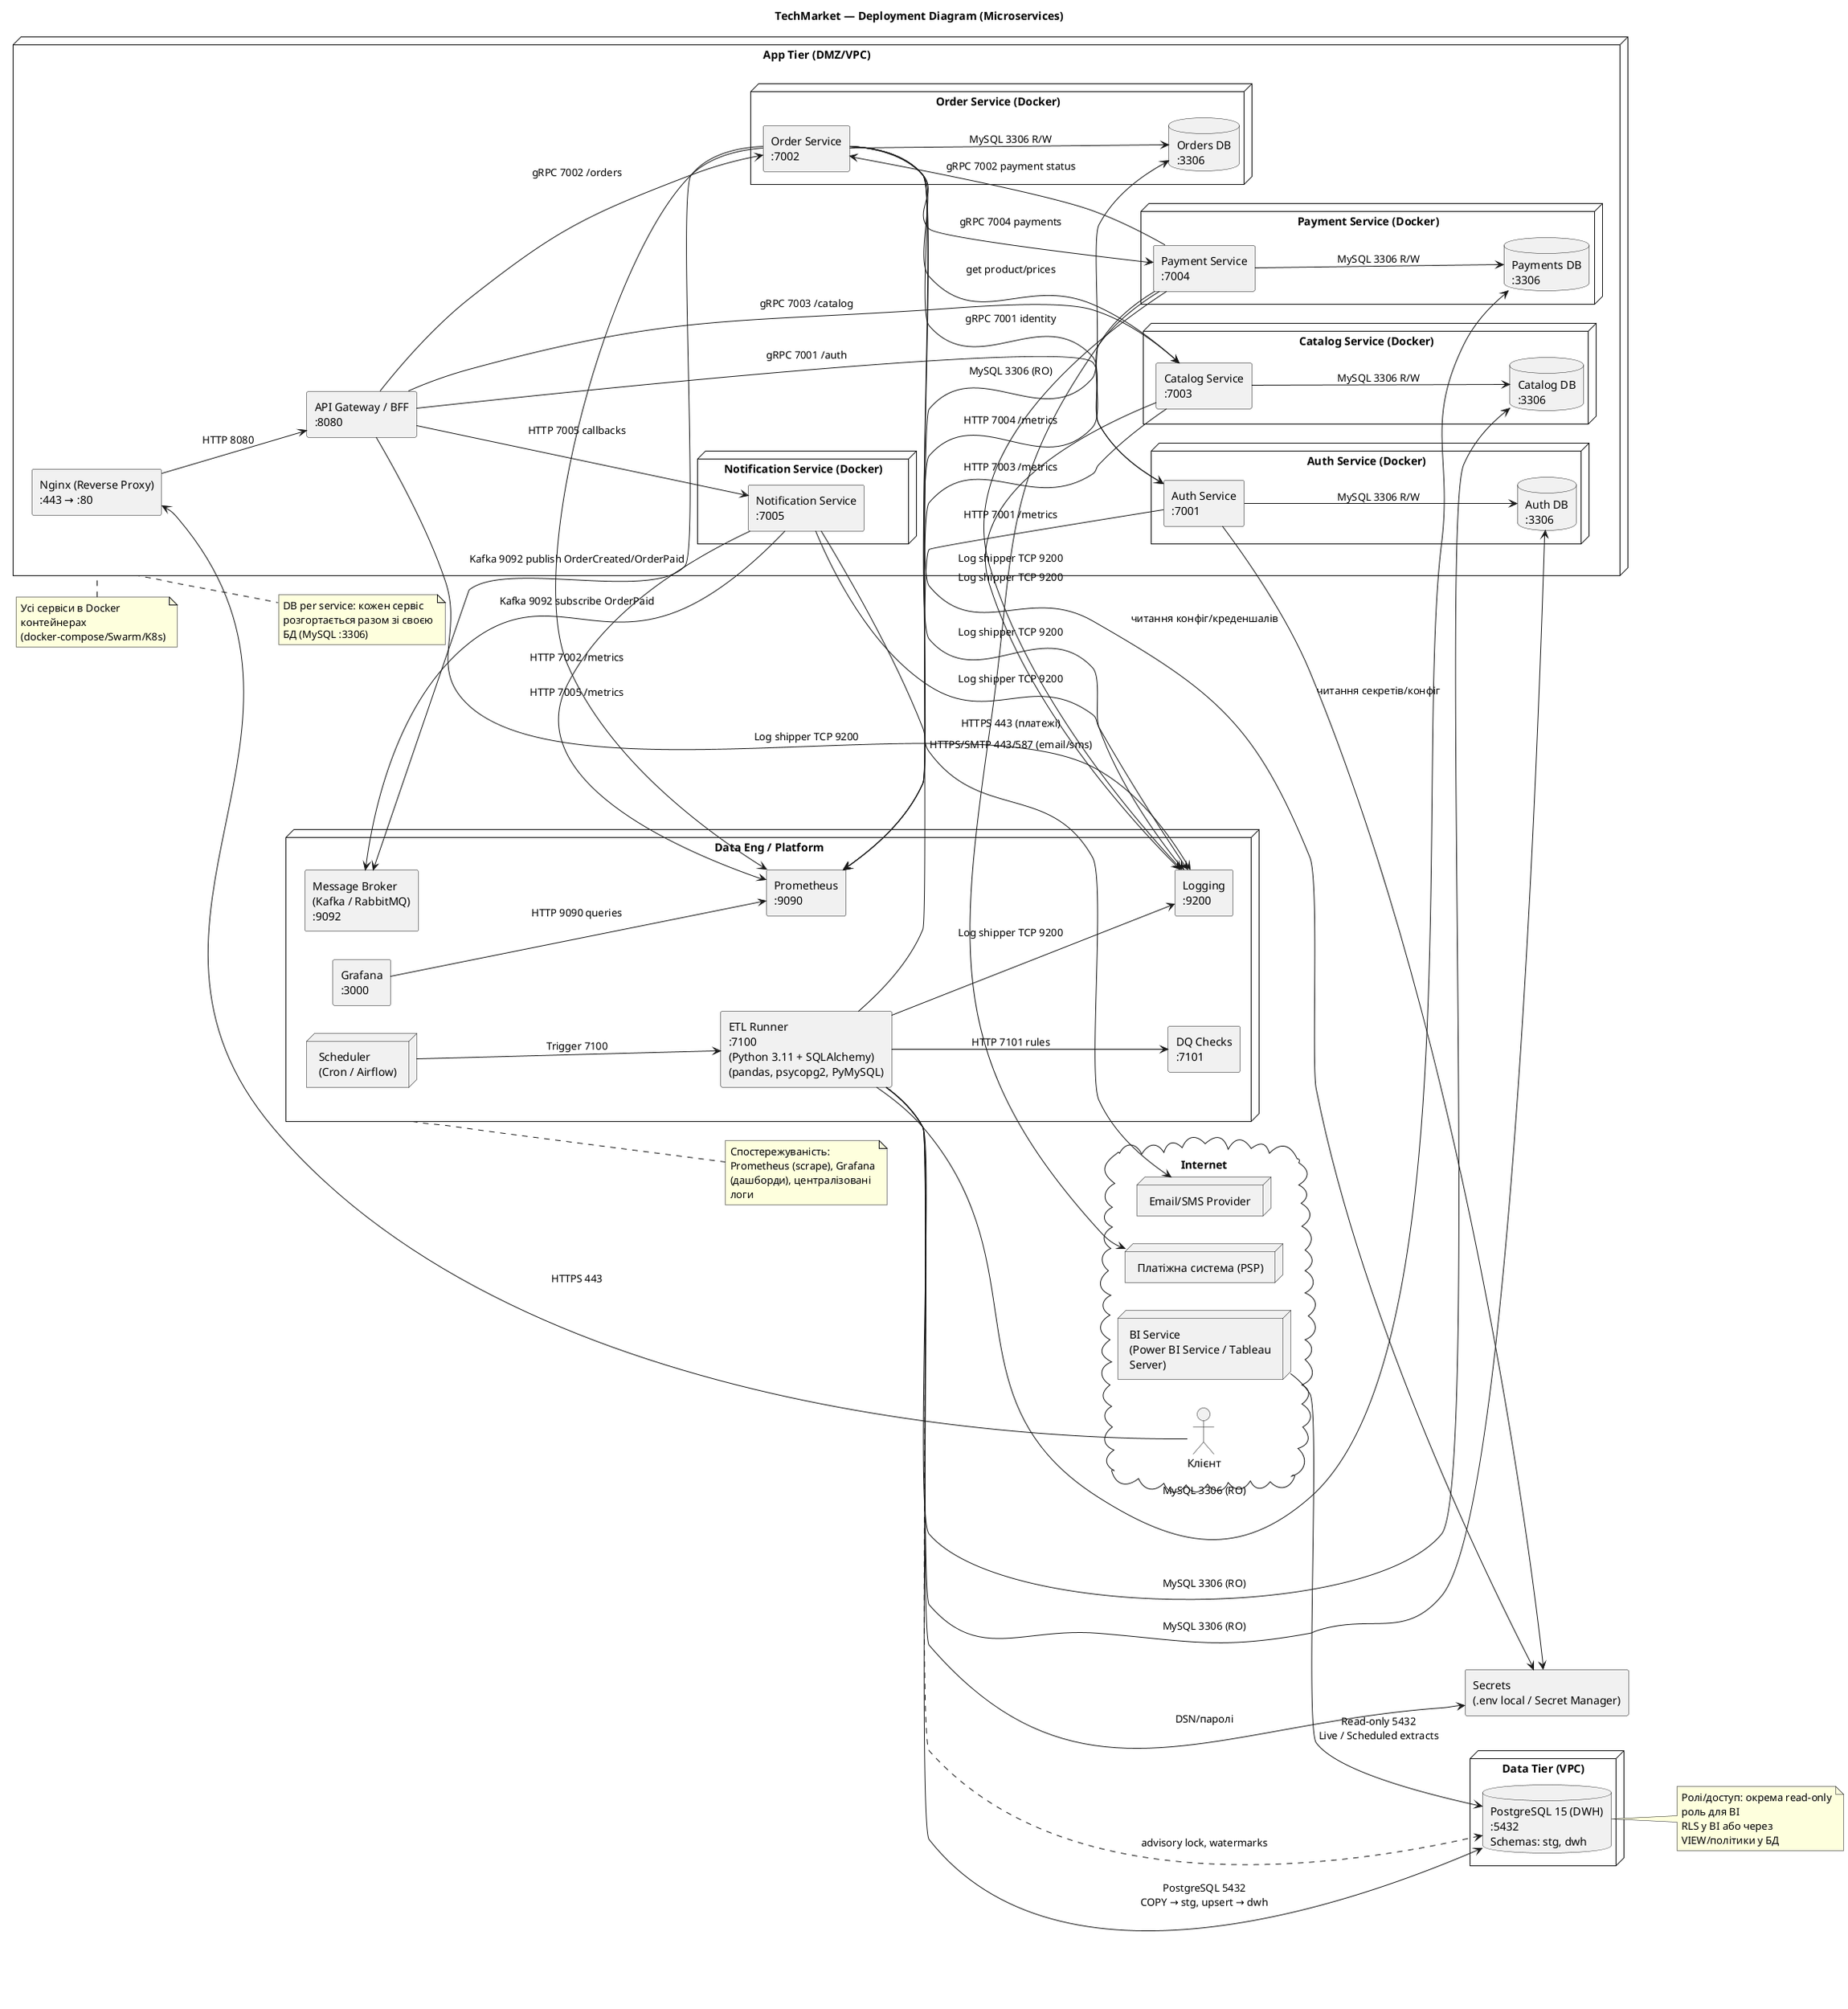 @startuml TechMarket_Deployment
title TechMarket — Deployment Diagram (Microservices)
skinparam componentStyle rectangle
skinparam wrapWidth 200
left to right direction

cloud "Internet" as INTERNET {
  actor "Клієнт" as USER
  node "Платіжна система (PSP)" as PSP
  node "Email/SMS Provider" as NOTIFIER
  node "BI Service\n(Power BI Service / Tableau Server)" as BI_SERVICE
}

node "App Tier (DMZ/VPC)" as APP {
  component "Nginx (Reverse Proxy)\n:443 → :80" as NGINX
  component "API Gateway / BFF\n:8080" as GATEWAY

  node "Auth Service (Docker)" as AUTH_NODE {
    component "Auth Service\n:7001" as AUTH_SVC
    database "Auth DB\n:3306" as DB_AUTH
    AUTH_SVC --> DB_AUTH : MySQL 3306 R/W
  }

  node "Order Service (Docker)" as ORDER_NODE {
    component "Order Service\n:7002" as ORDER_SVC
    database "Orders DB\n:3306" as DB_ORDERS
    ORDER_SVC --> DB_ORDERS : MySQL 3306 R/W
  }

  node "Catalog Service (Docker)" as CATALOG_NODE {
    component "Catalog Service\n:7003" as CATALOG_SVC
    database "Catalog DB\n:3306" as DB_CATALOG
    CATALOG_SVC --> DB_CATALOG : MySQL 3306 R/W
  }

  node "Payment Service (Docker)" as PAYMENT_NODE {
    component "Payment Service\n:7004" as PAYMENT_SVC
    database "Payments DB\n:3306" as DB_PAYMENTS
    PAYMENT_SVC --> DB_PAYMENTS : MySQL 3306 R/W
  }

  node "Notification Service (Docker)" as NOTIF_NODE {
    component "Notification Service\n:7005" as NOTIF_SVC
  }
}

node "Data Eng / Platform" as DATA_ENG {
  node "Scheduler\n(Cron / Airflow)" as SCHED
  component "ETL Runner\n:7100\n(Python 3.11 + SQLAlchemy)\n(pandas, psycopg2, PyMySQL)" as ETL
  component "DQ Checks\n:7101" as DQ
  component "Logging\n:9200" as LOG
  component "Message Broker\n(Kafka / RabbitMQ)\n:9092" as BROKER
  component "Prometheus\n:9090" as PROM
  component "Grafana\n:3000" as GRAF
}

node "Data Tier (VPC)" as DATA_TIER {
  database "PostgreSQL 15 (DWH)\n:5432\nSchemas: stg, dwh" as POSTGRES
}

component "Secrets\n(.env local / Secret Manager)" as SECRETS

' ==== Flows: Edge / Gateway ====
USER --> NGINX : HTTPS 443
NGINX --> GATEWAY : HTTP 8080
GATEWAY --> AUTH_SVC : gRPC 7001 /auth
GATEWAY --> ORDER_SVC : gRPC 7002 /orders
GATEWAY --> CATALOG_SVC : gRPC 7003 /catalog
GATEWAY --> NOTIF_SVC : HTTP 7005 callbacks
GATEWAY --> LOG : Log shipper TCP 9200

' ==== Flows: Auth Service ====
AUTH_SVC --> SECRETS : читання секретів/конфіг

' ==== Flows: Order Service ====
ORDER_SVC --> CATALOG_SVC : get product/prices
ORDER_SVC --> PAYMENT_SVC : gRPC 7004 payments
ORDER_SVC --> AUTH_SVC : gRPC 7001 identity
ORDER_SVC --> BROKER : Kafka 9092 publish OrderCreated/OrderPaid
ORDER_SVC --> LOG : Log shipper TCP 9200
ORDER_SVC --> SECRETS : читання конфіг/креденшалів

' ==== Flows: Catalog Service ====
CATALOG_SVC --> LOG : Log shipper TCP 9200

' ==== Flows: Payment Service ====
PAYMENT_SVC --> PSP : HTTPS 443 (платежі)
PAYMENT_SVC --> ORDER_SVC : gRPC 7002 payment status
PAYMENT_SVC --> LOG : Log shipper TCP 9200

' ==== Flows: Notification Service ====
NOTIF_SVC --> BROKER : Kafka 9092 subscribe OrderPaid
NOTIF_SVC --> NOTIFIER : HTTPS/SMTP 443/587 (email/sms)
NOTIF_SVC --> LOG : Log shipper TCP 9200

' ==== Flows: Observability ====
PROM <-- AUTH_SVC : HTTP 7001 /metrics
PROM <-- ORDER_SVC : HTTP 7002 /metrics
PROM <-- CATALOG_SVC : HTTP 7003 /metrics
PROM <-- PAYMENT_SVC : HTTP 7004 /metrics
PROM <-- NOTIF_SVC : HTTP 7005 /metrics
GRAF --> PROM : HTTP 9090 queries

' ==== Flows: BI ====
BI_SERVICE --> POSTGRES : Read-only 5432\nLive / Scheduled extracts
note right of POSTGRES
Ролі/доступ: окрема read-only роль для BI
RLS у BI або через VIEW/політики у БД
end note

' ==== Flows: ETL/DWH ====
SCHED --> ETL : Trigger 7100
ETL --> SECRETS : DSN/паролі
ETL --> DB_AUTH : MySQL 3306 (RO)
ETL --> DB_ORDERS : MySQL 3306 (RO)
ETL --> DB_CATALOG : MySQL 3306 (RO)
ETL --> DB_PAYMENTS : MySQL 3306 (RO)
ETL --> POSTGRES : PostgreSQL 5432\nCOPY → stg, upsert → dwh
ETL --> DQ : HTTP 7101 rules
ETL --> LOG : Log shipper TCP 9200
ETL ..> POSTGRES : advisory lock, watermarks

' ==== Notes ====
note right of APP
DB per service: кожен сервіс розгортається разом зі своєю БД (MySQL :3306)
end note

note top of APP
Усі сервіси в Docker контейнерах (docker-compose/Swarm/K8s)
end note

note right of DATA_ENG
Спостережуваність: Prometheus (scrape), Grafana (дашборди), централізовані логи
end note

@enduml
